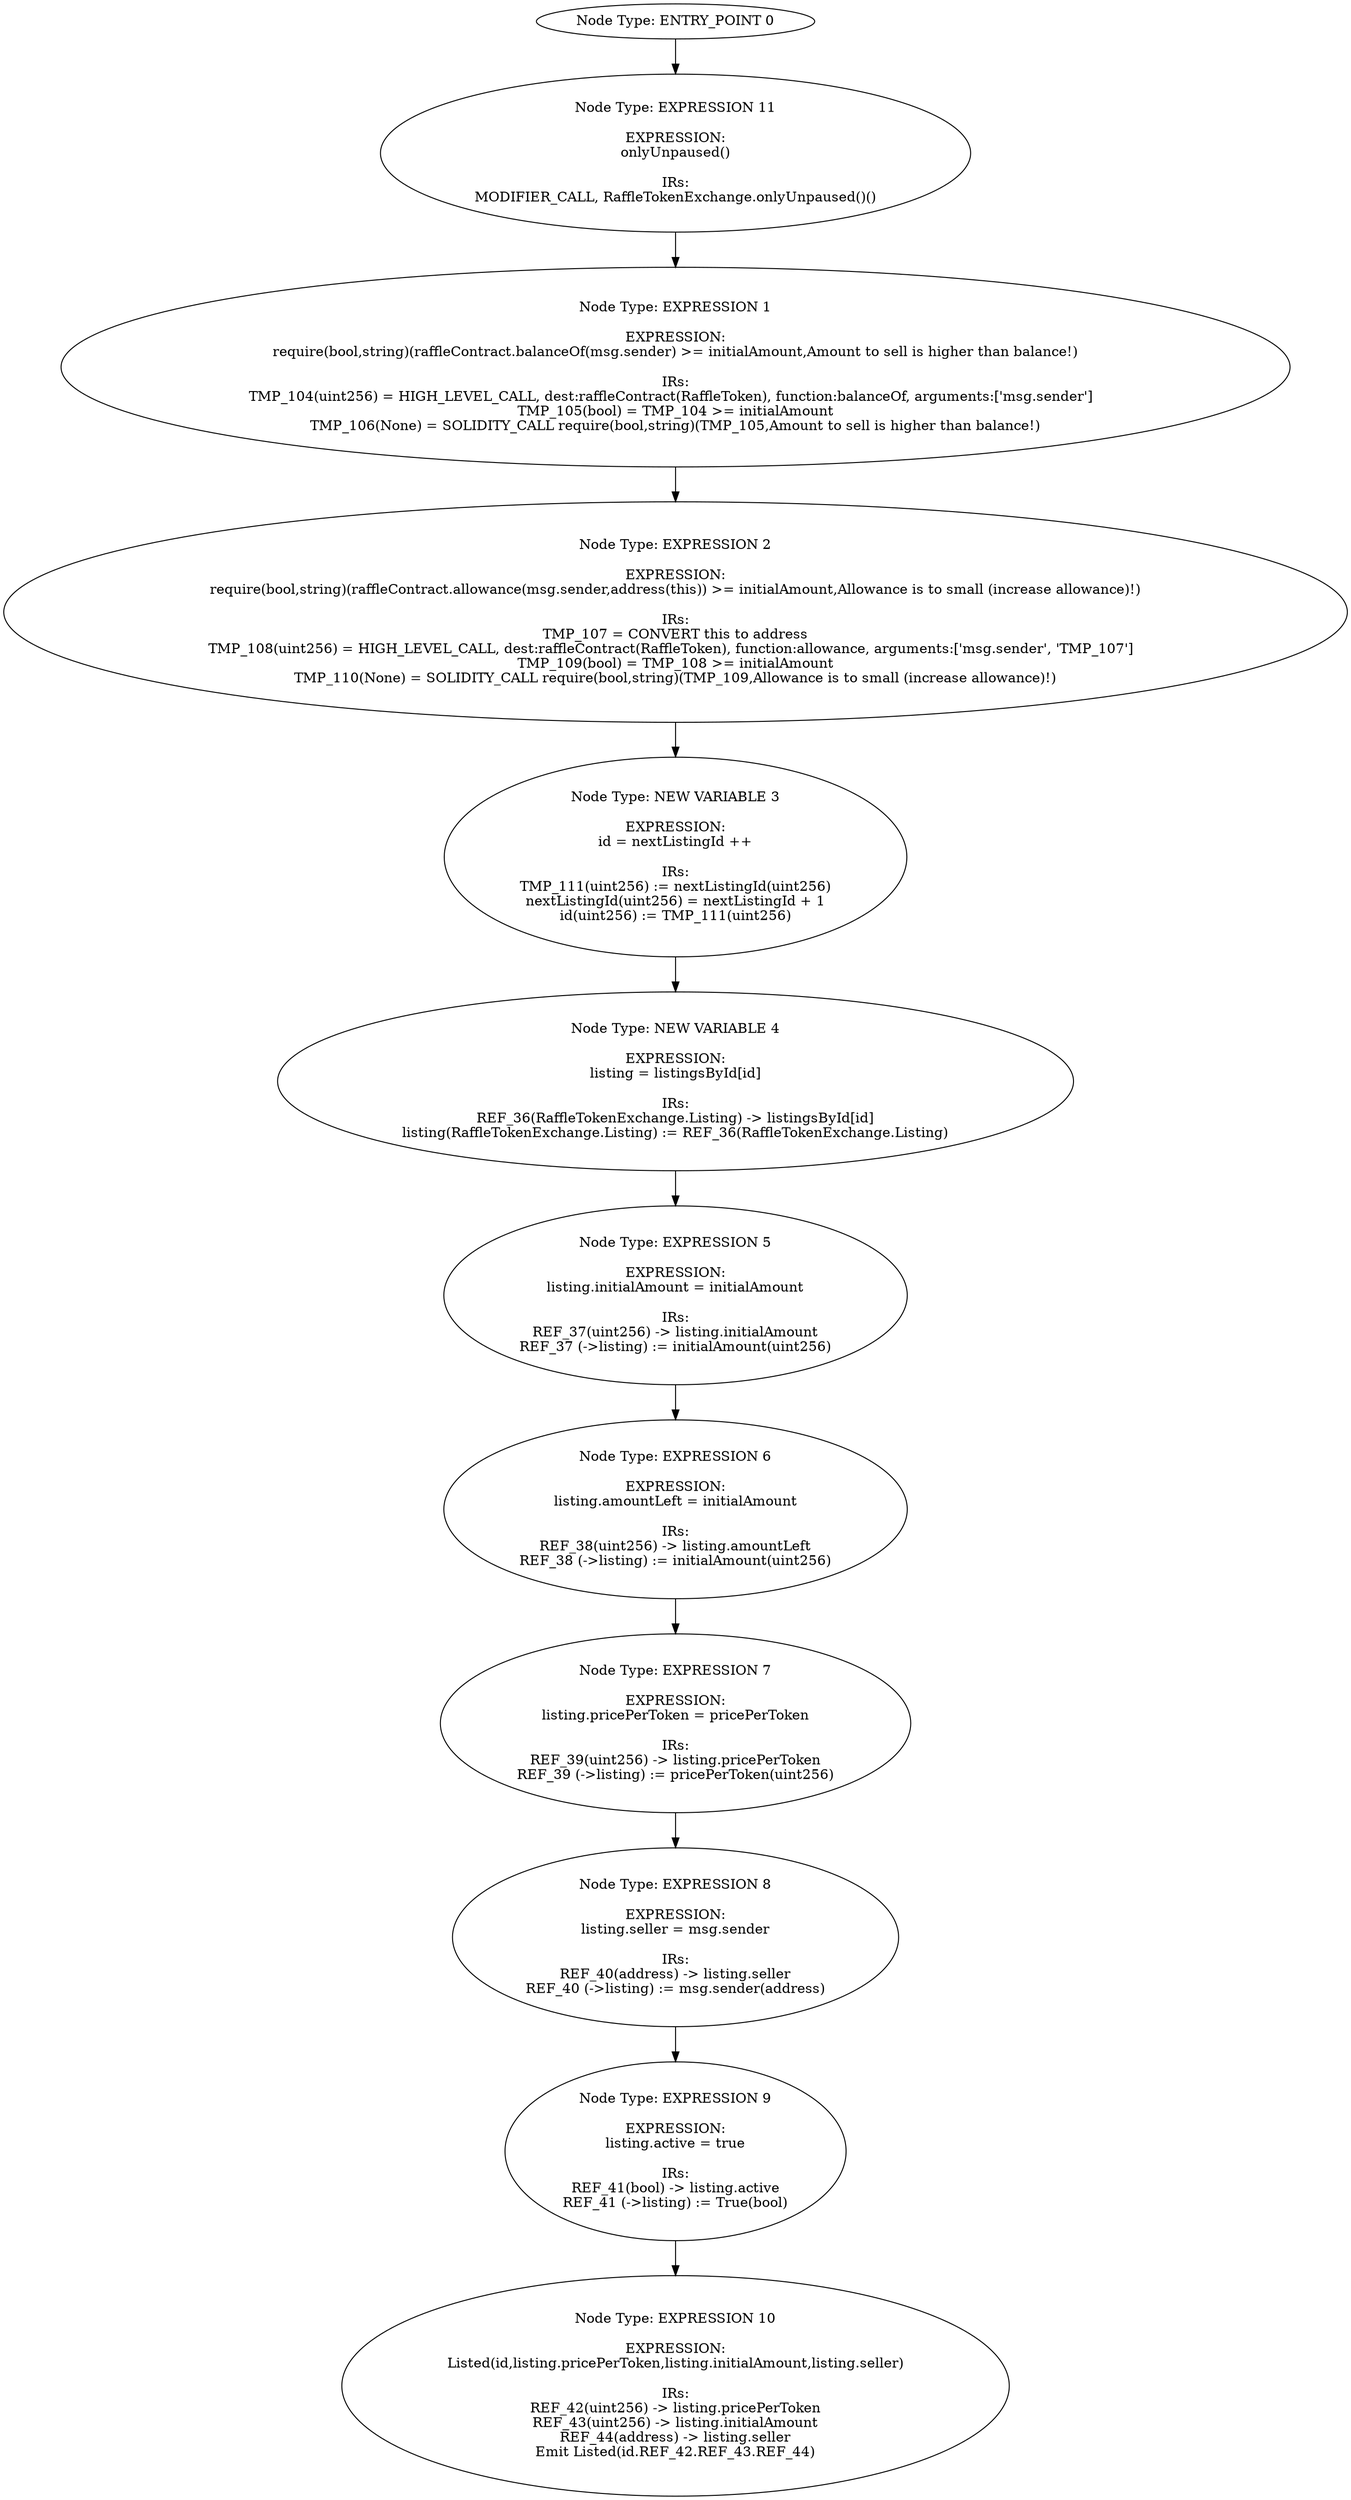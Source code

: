 digraph{
0[label="Node Type: ENTRY_POINT 0
"];
0->11;
1[label="Node Type: EXPRESSION 1

EXPRESSION:
require(bool,string)(raffleContract.balanceOf(msg.sender) >= initialAmount,Amount to sell is higher than balance!)

IRs:
TMP_104(uint256) = HIGH_LEVEL_CALL, dest:raffleContract(RaffleToken), function:balanceOf, arguments:['msg.sender']  
TMP_105(bool) = TMP_104 >= initialAmount
TMP_106(None) = SOLIDITY_CALL require(bool,string)(TMP_105,Amount to sell is higher than balance!)"];
1->2;
2[label="Node Type: EXPRESSION 2

EXPRESSION:
require(bool,string)(raffleContract.allowance(msg.sender,address(this)) >= initialAmount,Allowance is to small (increase allowance)!)

IRs:
TMP_107 = CONVERT this to address
TMP_108(uint256) = HIGH_LEVEL_CALL, dest:raffleContract(RaffleToken), function:allowance, arguments:['msg.sender', 'TMP_107']  
TMP_109(bool) = TMP_108 >= initialAmount
TMP_110(None) = SOLIDITY_CALL require(bool,string)(TMP_109,Allowance is to small (increase allowance)!)"];
2->3;
3[label="Node Type: NEW VARIABLE 3

EXPRESSION:
id = nextListingId ++

IRs:
TMP_111(uint256) := nextListingId(uint256)
nextListingId(uint256) = nextListingId + 1
id(uint256) := TMP_111(uint256)"];
3->4;
4[label="Node Type: NEW VARIABLE 4

EXPRESSION:
listing = listingsById[id]

IRs:
REF_36(RaffleTokenExchange.Listing) -> listingsById[id]
listing(RaffleTokenExchange.Listing) := REF_36(RaffleTokenExchange.Listing)"];
4->5;
5[label="Node Type: EXPRESSION 5

EXPRESSION:
listing.initialAmount = initialAmount

IRs:
REF_37(uint256) -> listing.initialAmount
REF_37 (->listing) := initialAmount(uint256)"];
5->6;
6[label="Node Type: EXPRESSION 6

EXPRESSION:
listing.amountLeft = initialAmount

IRs:
REF_38(uint256) -> listing.amountLeft
REF_38 (->listing) := initialAmount(uint256)"];
6->7;
7[label="Node Type: EXPRESSION 7

EXPRESSION:
listing.pricePerToken = pricePerToken

IRs:
REF_39(uint256) -> listing.pricePerToken
REF_39 (->listing) := pricePerToken(uint256)"];
7->8;
8[label="Node Type: EXPRESSION 8

EXPRESSION:
listing.seller = msg.sender

IRs:
REF_40(address) -> listing.seller
REF_40 (->listing) := msg.sender(address)"];
8->9;
9[label="Node Type: EXPRESSION 9

EXPRESSION:
listing.active = true

IRs:
REF_41(bool) -> listing.active
REF_41 (->listing) := True(bool)"];
9->10;
10[label="Node Type: EXPRESSION 10

EXPRESSION:
Listed(id,listing.pricePerToken,listing.initialAmount,listing.seller)

IRs:
REF_42(uint256) -> listing.pricePerToken
REF_43(uint256) -> listing.initialAmount
REF_44(address) -> listing.seller
Emit Listed(id.REF_42.REF_43.REF_44)"];
11[label="Node Type: EXPRESSION 11

EXPRESSION:
onlyUnpaused()

IRs:
MODIFIER_CALL, RaffleTokenExchange.onlyUnpaused()()"];
11->1;
}
